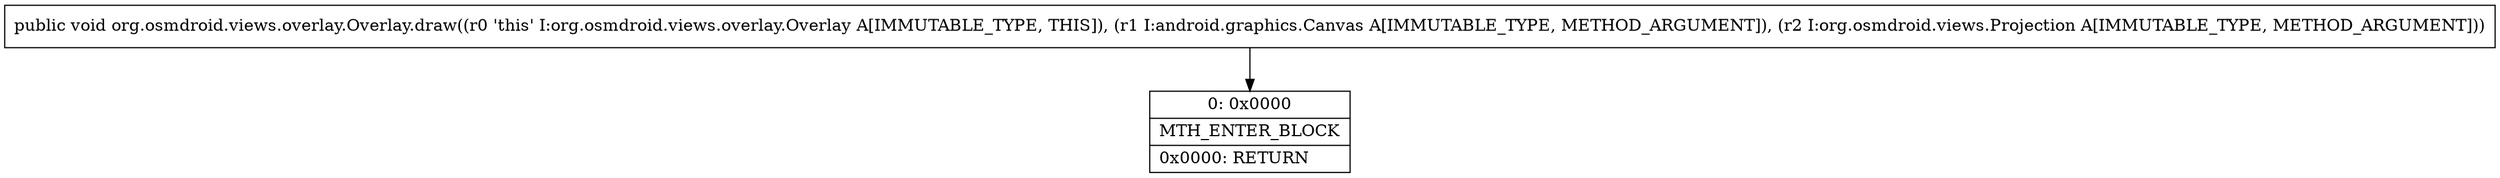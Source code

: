 digraph "CFG fororg.osmdroid.views.overlay.Overlay.draw(Landroid\/graphics\/Canvas;Lorg\/osmdroid\/views\/Projection;)V" {
Node_0 [shape=record,label="{0\:\ 0x0000|MTH_ENTER_BLOCK\l|0x0000: RETURN   \l}"];
MethodNode[shape=record,label="{public void org.osmdroid.views.overlay.Overlay.draw((r0 'this' I:org.osmdroid.views.overlay.Overlay A[IMMUTABLE_TYPE, THIS]), (r1 I:android.graphics.Canvas A[IMMUTABLE_TYPE, METHOD_ARGUMENT]), (r2 I:org.osmdroid.views.Projection A[IMMUTABLE_TYPE, METHOD_ARGUMENT])) }"];
MethodNode -> Node_0;
}


